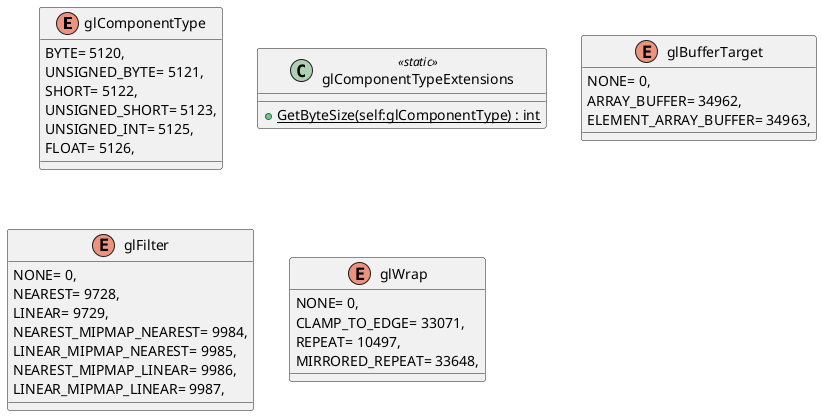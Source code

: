@startuml
enum glComponentType {
    BYTE= 5120,
    UNSIGNED_BYTE= 5121,
    SHORT= 5122,
    UNSIGNED_SHORT= 5123,
    UNSIGNED_INT= 5125,
    FLOAT= 5126,
}
class glComponentTypeExtensions <<static>> {
    + {static} GetByteSize(self:glComponentType) : int
}
enum glBufferTarget {
    NONE= 0,
    ARRAY_BUFFER= 34962,
    ELEMENT_ARRAY_BUFFER= 34963,
}
enum glFilter {
    NONE= 0,
    NEAREST= 9728,
    LINEAR= 9729,
    NEAREST_MIPMAP_NEAREST= 9984,
    LINEAR_MIPMAP_NEAREST= 9985,
    NEAREST_MIPMAP_LINEAR= 9986,
    LINEAR_MIPMAP_LINEAR= 9987,
}
enum glWrap {
    NONE= 0,
    CLAMP_TO_EDGE= 33071,
    REPEAT= 10497,
    MIRRORED_REPEAT= 33648,
}
@enduml
